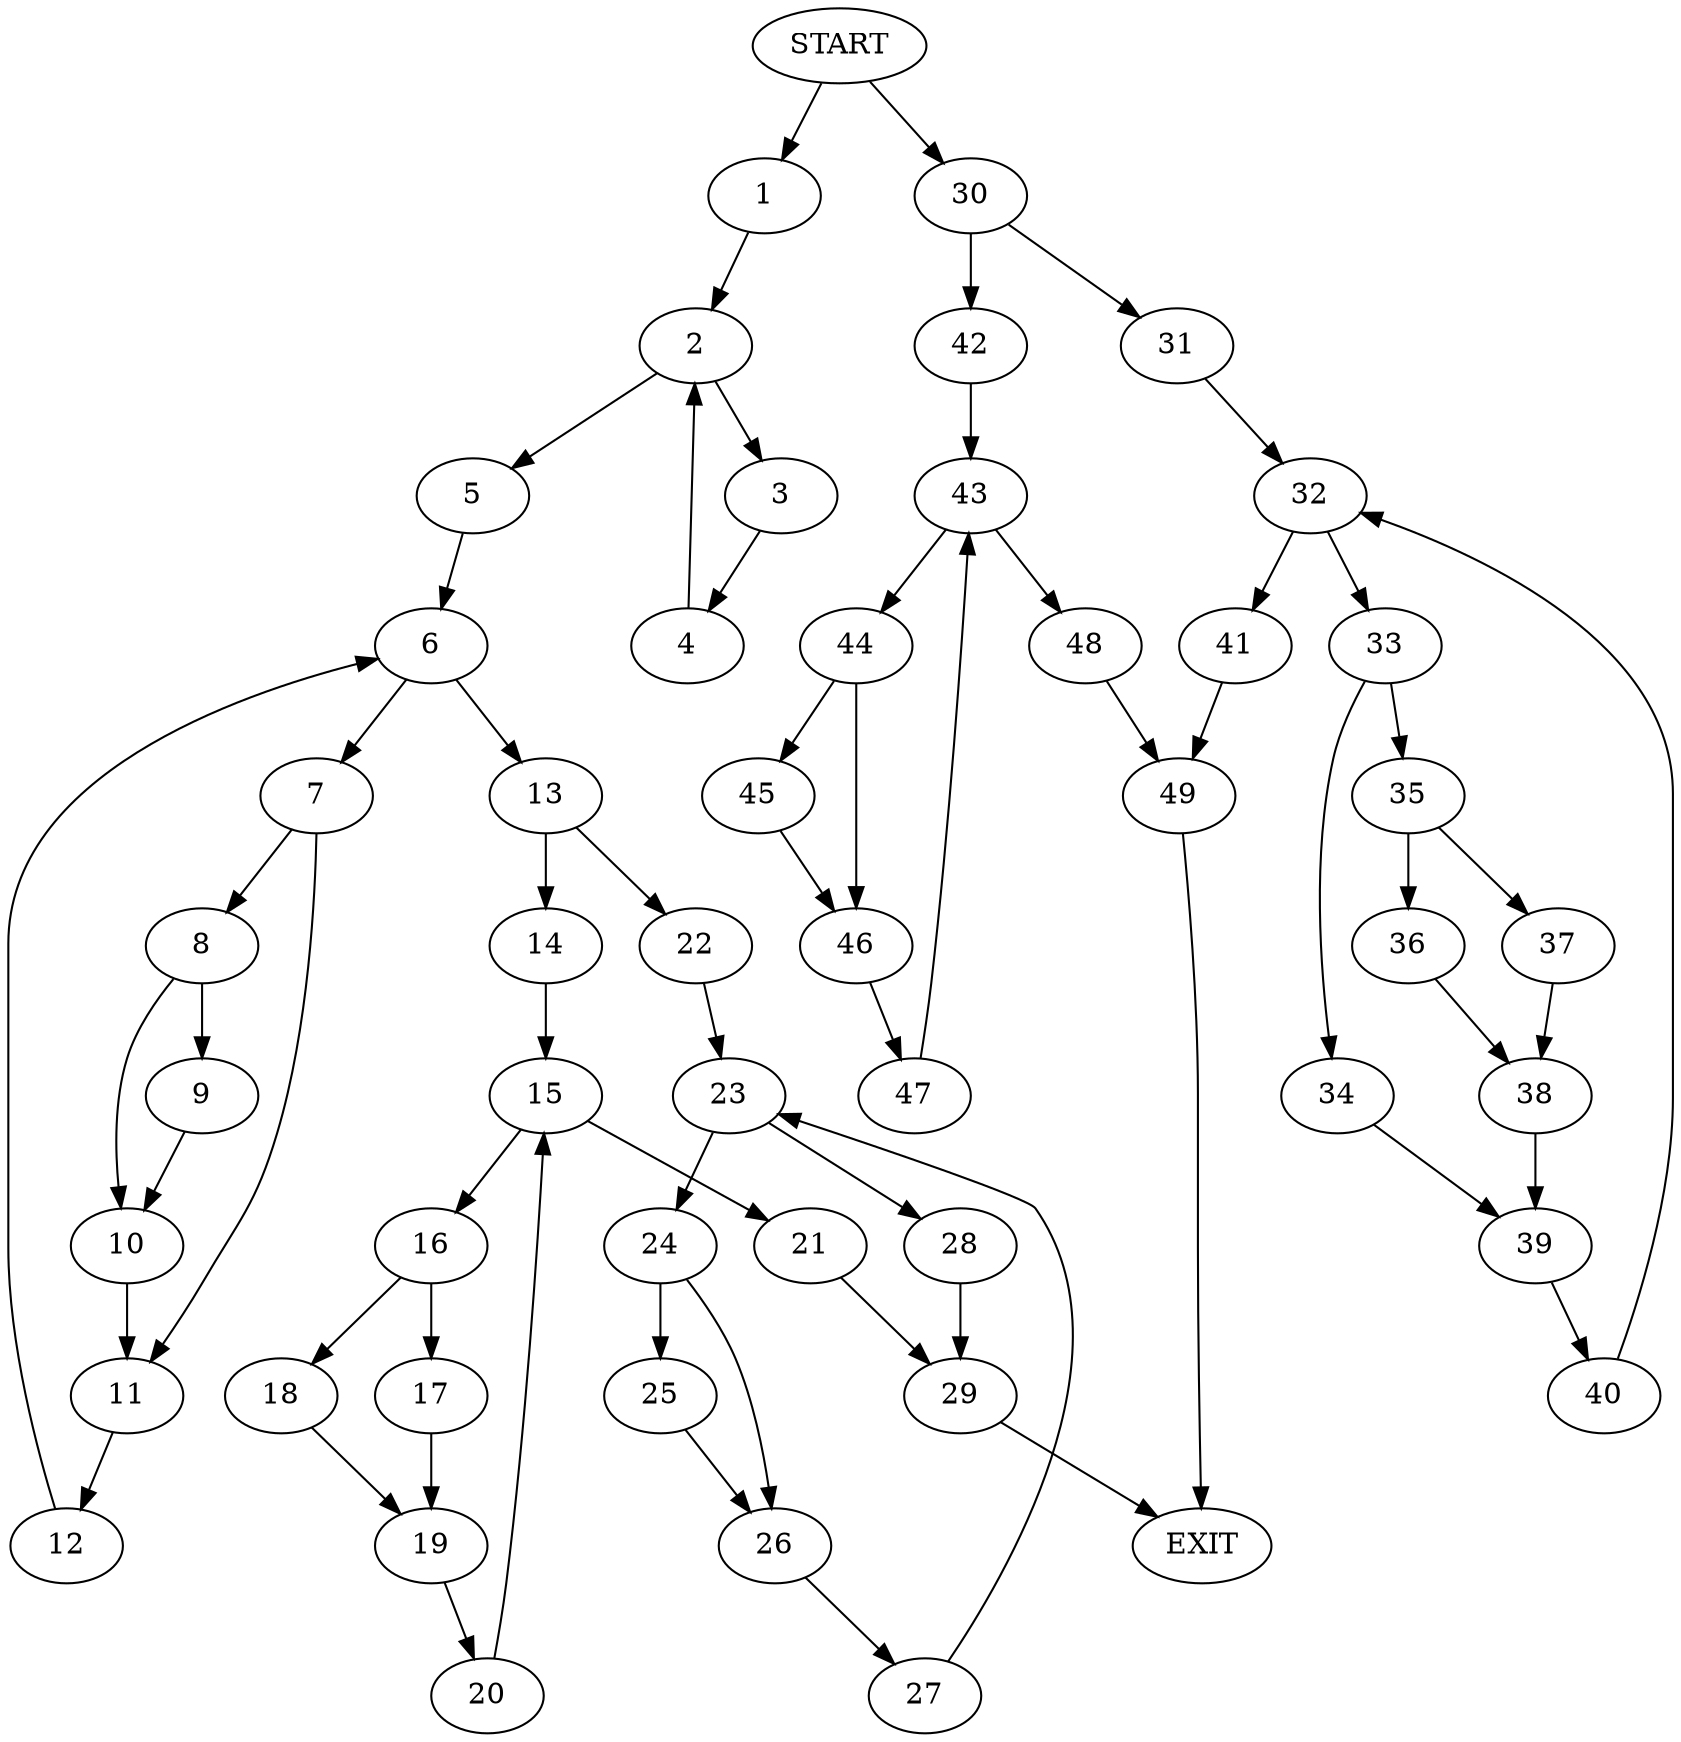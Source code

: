 digraph { 
0 [label="START"];
1;
2;
3;
4;
5;
6;
7;
8;
9;
10;
11;
12;
13;
14;
15;
16;
17;
18;
19;
20;
21;
22;
23;
24;
25;
26;
27;
28;
29;
30;
31;
32;
33;
34;
35;
36;
37;
38;
39;
40;
41;
42;
43;
44;
45;
46;
47;
48;
49;
50[label="EXIT"];
0 -> 1;
0 -> 30;
1 -> 2;
2 -> 3;
2 -> 5;
3 -> 4;
4 -> 2;
5 -> 6;
6 -> 7;
6 -> 13;
7 -> 8;
7 -> 11;
8 -> 9;
8 -> 10;
9 -> 10;
10 -> 11;
11 -> 12;
12 -> 6;
13 -> 14;
13 -> 22;
14 -> 15;
15 -> 16;
15 -> 21;
16 -> 17;
16 -> 18;
17 -> 19;
18 -> 19;
19 -> 20;
20 -> 15;
21 -> 29;
22 -> 23;
23 -> 24;
23 -> 28;
24 -> 25;
24 -> 26;
25 -> 26;
26 -> 27;
27 -> 23;
28 -> 29;
29 -> 50;
30 -> 31;
30 -> 42;
31 -> 32;
32 -> 33;
32 -> 41;
33 -> 34;
33 -> 35;
34 -> 39;
35 -> 36;
35 -> 37;
36 -> 38;
37 -> 38;
38 -> 39;
39 -> 40;
40 -> 32;
41 -> 49;
42 -> 43;
43 -> 44;
43 -> 48;
44 -> 45;
44 -> 46;
45 -> 46;
46 -> 47;
47 -> 43;
48 -> 49;
49 -> 50;
}